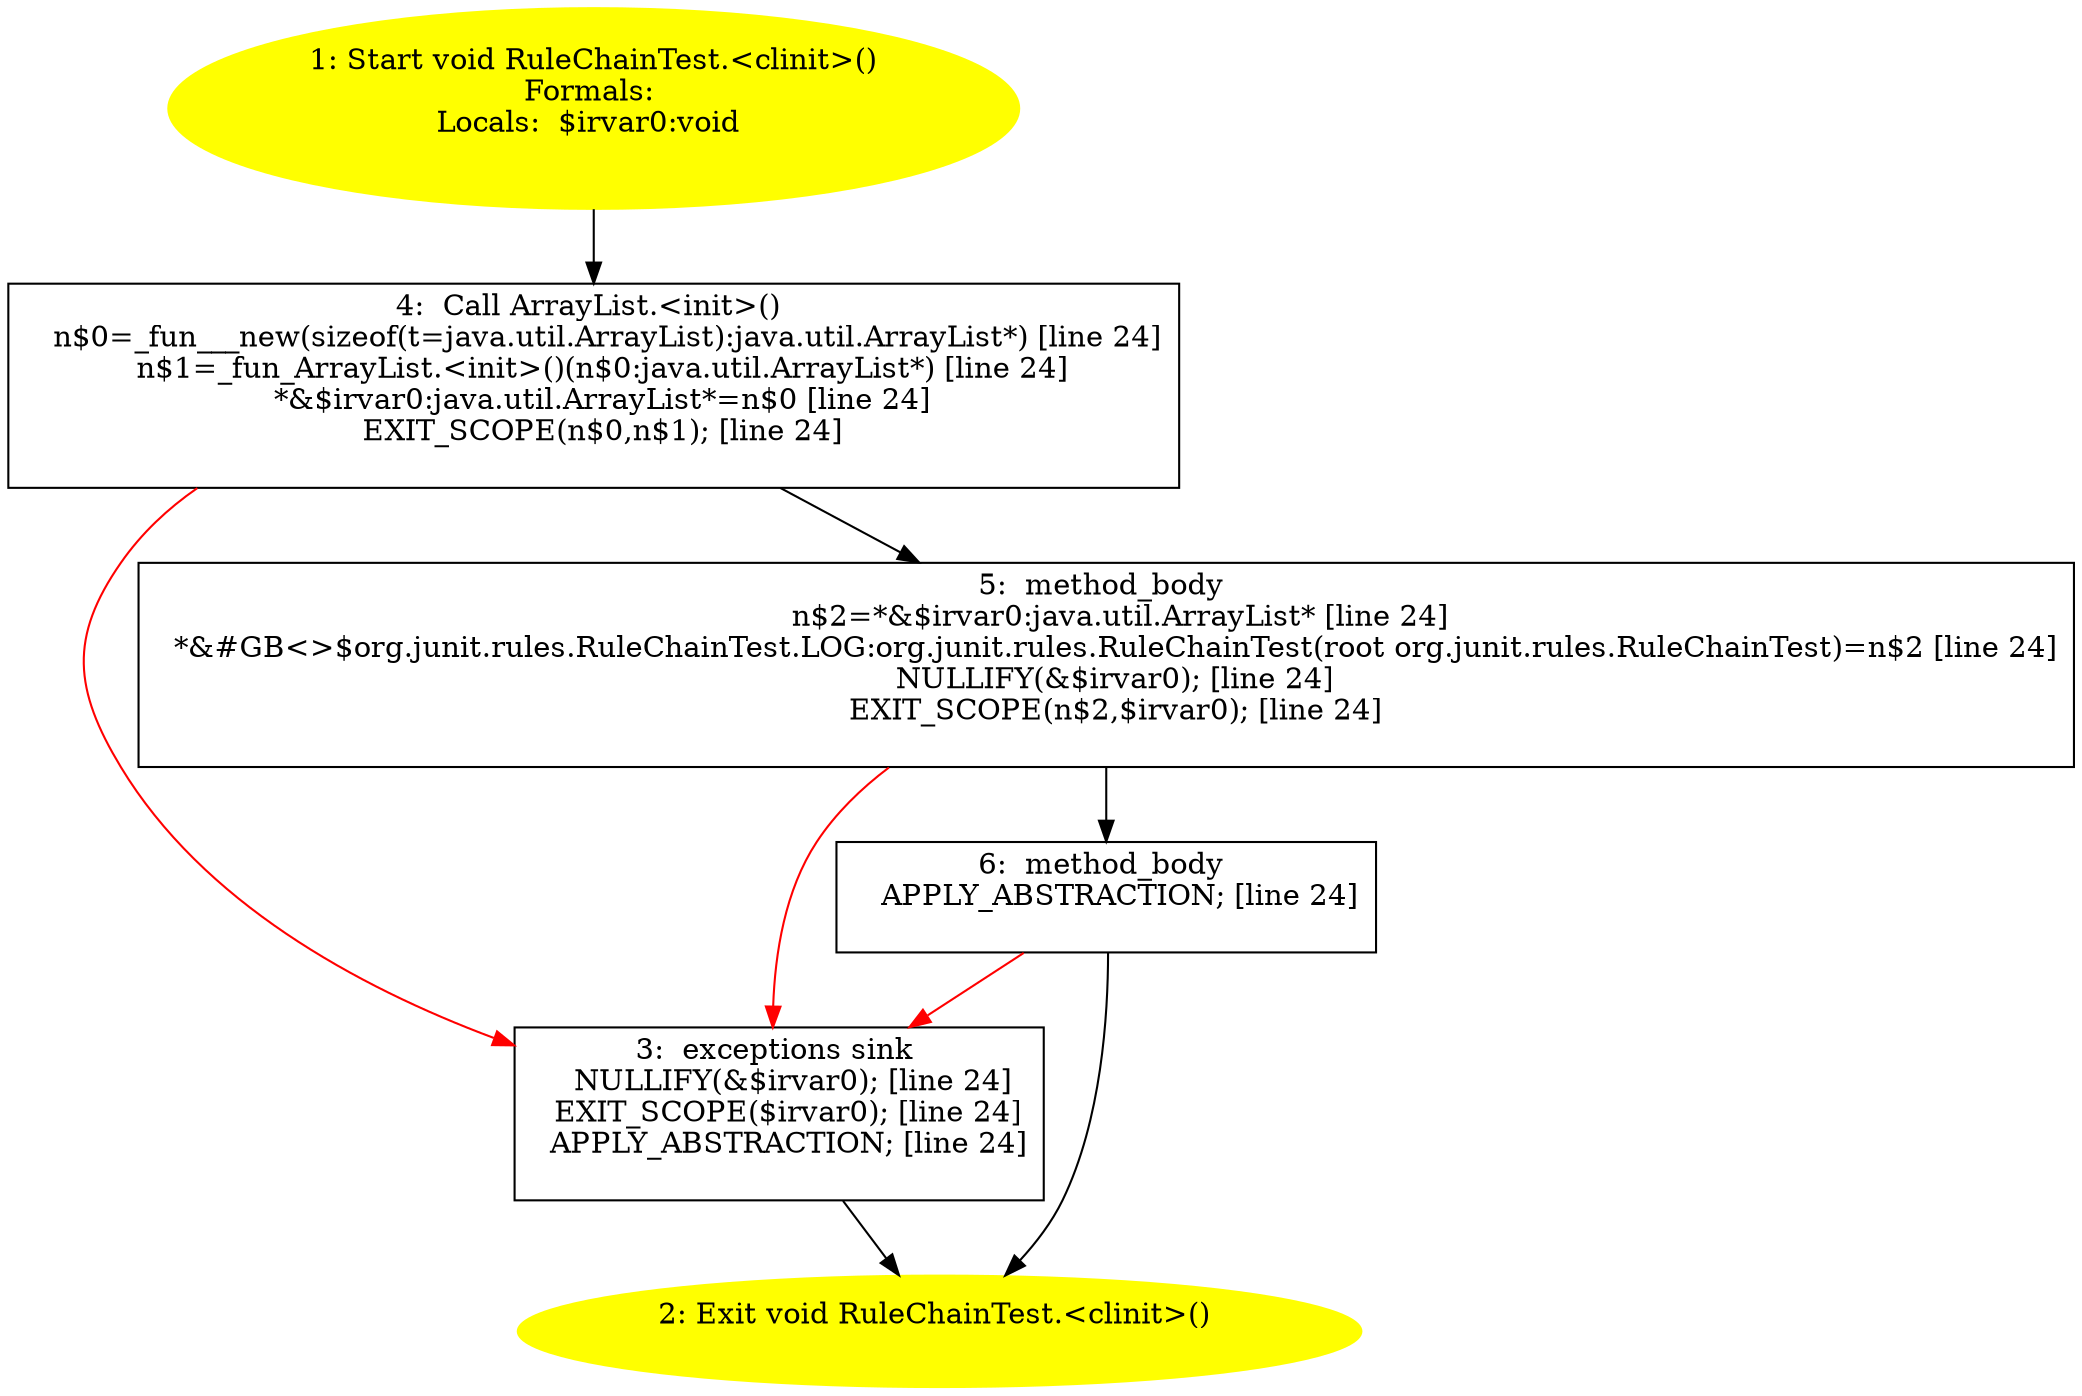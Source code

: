/* @generated */
digraph cfg {
"org.junit.rules.RuleChainTest.<clinit>():void.5bfd9ba6c5c3c120618cb80d9de74406_1" [label="1: Start void RuleChainTest.<clinit>()\nFormals: \nLocals:  $irvar0:void \n  " color=yellow style=filled]
	

	 "org.junit.rules.RuleChainTest.<clinit>():void.5bfd9ba6c5c3c120618cb80d9de74406_1" -> "org.junit.rules.RuleChainTest.<clinit>():void.5bfd9ba6c5c3c120618cb80d9de74406_4" ;
"org.junit.rules.RuleChainTest.<clinit>():void.5bfd9ba6c5c3c120618cb80d9de74406_2" [label="2: Exit void RuleChainTest.<clinit>() \n  " color=yellow style=filled]
	

"org.junit.rules.RuleChainTest.<clinit>():void.5bfd9ba6c5c3c120618cb80d9de74406_3" [label="3:  exceptions sink \n   NULLIFY(&$irvar0); [line 24]\n  EXIT_SCOPE($irvar0); [line 24]\n  APPLY_ABSTRACTION; [line 24]\n " shape="box"]
	

	 "org.junit.rules.RuleChainTest.<clinit>():void.5bfd9ba6c5c3c120618cb80d9de74406_3" -> "org.junit.rules.RuleChainTest.<clinit>():void.5bfd9ba6c5c3c120618cb80d9de74406_2" ;
"org.junit.rules.RuleChainTest.<clinit>():void.5bfd9ba6c5c3c120618cb80d9de74406_4" [label="4:  Call ArrayList.<init>() \n   n$0=_fun___new(sizeof(t=java.util.ArrayList):java.util.ArrayList*) [line 24]\n  n$1=_fun_ArrayList.<init>()(n$0:java.util.ArrayList*) [line 24]\n  *&$irvar0:java.util.ArrayList*=n$0 [line 24]\n  EXIT_SCOPE(n$0,n$1); [line 24]\n " shape="box"]
	

	 "org.junit.rules.RuleChainTest.<clinit>():void.5bfd9ba6c5c3c120618cb80d9de74406_4" -> "org.junit.rules.RuleChainTest.<clinit>():void.5bfd9ba6c5c3c120618cb80d9de74406_5" ;
	 "org.junit.rules.RuleChainTest.<clinit>():void.5bfd9ba6c5c3c120618cb80d9de74406_4" -> "org.junit.rules.RuleChainTest.<clinit>():void.5bfd9ba6c5c3c120618cb80d9de74406_3" [color="red" ];
"org.junit.rules.RuleChainTest.<clinit>():void.5bfd9ba6c5c3c120618cb80d9de74406_5" [label="5:  method_body \n   n$2=*&$irvar0:java.util.ArrayList* [line 24]\n  *&#GB<>$org.junit.rules.RuleChainTest.LOG:org.junit.rules.RuleChainTest(root org.junit.rules.RuleChainTest)=n$2 [line 24]\n  NULLIFY(&$irvar0); [line 24]\n  EXIT_SCOPE(n$2,$irvar0); [line 24]\n " shape="box"]
	

	 "org.junit.rules.RuleChainTest.<clinit>():void.5bfd9ba6c5c3c120618cb80d9de74406_5" -> "org.junit.rules.RuleChainTest.<clinit>():void.5bfd9ba6c5c3c120618cb80d9de74406_6" ;
	 "org.junit.rules.RuleChainTest.<clinit>():void.5bfd9ba6c5c3c120618cb80d9de74406_5" -> "org.junit.rules.RuleChainTest.<clinit>():void.5bfd9ba6c5c3c120618cb80d9de74406_3" [color="red" ];
"org.junit.rules.RuleChainTest.<clinit>():void.5bfd9ba6c5c3c120618cb80d9de74406_6" [label="6:  method_body \n   APPLY_ABSTRACTION; [line 24]\n " shape="box"]
	

	 "org.junit.rules.RuleChainTest.<clinit>():void.5bfd9ba6c5c3c120618cb80d9de74406_6" -> "org.junit.rules.RuleChainTest.<clinit>():void.5bfd9ba6c5c3c120618cb80d9de74406_2" ;
	 "org.junit.rules.RuleChainTest.<clinit>():void.5bfd9ba6c5c3c120618cb80d9de74406_6" -> "org.junit.rules.RuleChainTest.<clinit>():void.5bfd9ba6c5c3c120618cb80d9de74406_3" [color="red" ];
}
